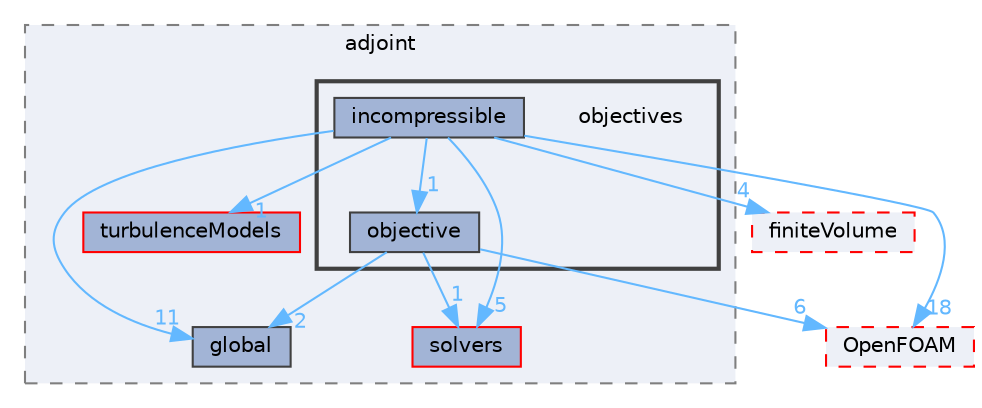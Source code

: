 digraph "src/optimisation/adjointOptimisation/adjoint/objectives"
{
 // LATEX_PDF_SIZE
  bgcolor="transparent";
  edge [fontname=Helvetica,fontsize=10,labelfontname=Helvetica,labelfontsize=10];
  node [fontname=Helvetica,fontsize=10,shape=box,height=0.2,width=0.4];
  compound=true
  subgraph clusterdir_ec068ce9daa9333922b6d138eb1e178a {
    graph [ bgcolor="#edf0f7", pencolor="grey50", label="adjoint", fontname=Helvetica,fontsize=10 style="filled,dashed", URL="dir_ec068ce9daa9333922b6d138eb1e178a.html",tooltip=""]
  dir_65c5a1cbdce3964d4a2bd5a2c0168e6b [label="turbulenceModels", fillcolor="#a2b4d6", color="red", style="filled", URL="dir_65c5a1cbdce3964d4a2bd5a2c0168e6b.html",tooltip=""];
  dir_dd56dc4c5f6c51768e20e60d3fce2a94 [label="global", fillcolor="#a2b4d6", color="grey25", style="filled", URL="dir_dd56dc4c5f6c51768e20e60d3fce2a94.html",tooltip=""];
  dir_f1ea2e00111d8324be054b4e32e6ee53 [label="solvers", fillcolor="#a2b4d6", color="red", style="filled", URL="dir_f1ea2e00111d8324be054b4e32e6ee53.html",tooltip=""];
  subgraph clusterdir_1b1529705a9baeac752d91ac401dda71 {
    graph [ bgcolor="#edf0f7", pencolor="grey25", label="", fontname=Helvetica,fontsize=10 style="filled,bold", URL="dir_1b1529705a9baeac752d91ac401dda71.html",tooltip=""]
    dir_1b1529705a9baeac752d91ac401dda71 [shape=plaintext, label="objectives"];
  dir_59bc66a6dc9243eca0911879966deb11 [label="incompressible", fillcolor="#a2b4d6", color="grey25", style="filled", URL="dir_59bc66a6dc9243eca0911879966deb11.html",tooltip=""];
  dir_a0aa4c38d3dff1485247f6f20d658516 [label="objective", fillcolor="#a2b4d6", color="grey25", style="filled", URL="dir_a0aa4c38d3dff1485247f6f20d658516.html",tooltip=""];
  }
  }
  dir_9bd15774b555cf7259a6fa18f99fe99b [label="finiteVolume", fillcolor="#edf0f7", color="red", style="filled,dashed", URL="dir_9bd15774b555cf7259a6fa18f99fe99b.html",tooltip=""];
  dir_c5473ff19b20e6ec4dfe5c310b3778a8 [label="OpenFOAM", fillcolor="#edf0f7", color="red", style="filled,dashed", URL="dir_c5473ff19b20e6ec4dfe5c310b3778a8.html",tooltip=""];
  dir_59bc66a6dc9243eca0911879966deb11->dir_dd56dc4c5f6c51768e20e60d3fce2a94 [headlabel="11", labeldistance=1.5 headhref="dir_001814_001646.html" href="dir_001814_001646.html" color="steelblue1" fontcolor="steelblue1"];
  dir_59bc66a6dc9243eca0911879966deb11->dir_c5473ff19b20e6ec4dfe5c310b3778a8 [headlabel="18", labeldistance=1.5 headhref="dir_001814_002695.html" href="dir_001814_002695.html" color="steelblue1" fontcolor="steelblue1"];
  dir_59bc66a6dc9243eca0911879966deb11->dir_9bd15774b555cf7259a6fa18f99fe99b [headlabel="4", labeldistance=1.5 headhref="dir_001814_001387.html" href="dir_001814_001387.html" color="steelblue1" fontcolor="steelblue1"];
  dir_59bc66a6dc9243eca0911879966deb11->dir_f1ea2e00111d8324be054b4e32e6ee53 [headlabel="5", labeldistance=1.5 headhref="dir_001814_003659.html" href="dir_001814_003659.html" color="steelblue1" fontcolor="steelblue1"];
  dir_59bc66a6dc9243eca0911879966deb11->dir_a0aa4c38d3dff1485247f6f20d658516 [headlabel="1", labeldistance=1.5 headhref="dir_001814_002657.html" href="dir_001814_002657.html" color="steelblue1" fontcolor="steelblue1"];
  dir_59bc66a6dc9243eca0911879966deb11->dir_65c5a1cbdce3964d4a2bd5a2c0168e6b [headlabel="1", labeldistance=1.5 headhref="dir_001814_004142.html" href="dir_001814_004142.html" color="steelblue1" fontcolor="steelblue1"];
  dir_a0aa4c38d3dff1485247f6f20d658516->dir_c5473ff19b20e6ec4dfe5c310b3778a8 [headlabel="6", labeldistance=1.5 headhref="dir_002657_002695.html" href="dir_002657_002695.html" color="steelblue1" fontcolor="steelblue1"];
  dir_a0aa4c38d3dff1485247f6f20d658516->dir_dd56dc4c5f6c51768e20e60d3fce2a94 [headlabel="2", labeldistance=1.5 headhref="dir_002657_001646.html" href="dir_002657_001646.html" color="steelblue1" fontcolor="steelblue1"];
  dir_a0aa4c38d3dff1485247f6f20d658516->dir_f1ea2e00111d8324be054b4e32e6ee53 [headlabel="1", labeldistance=1.5 headhref="dir_002657_003659.html" href="dir_002657_003659.html" color="steelblue1" fontcolor="steelblue1"];
}
